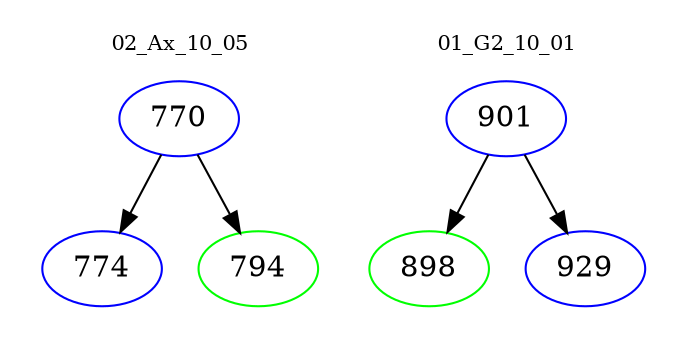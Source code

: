 digraph{
subgraph cluster_0 {
color = white
label = "02_Ax_10_05";
fontsize=10;
T0_770 [label="770", color="blue"]
T0_770 -> T0_774 [color="black"]
T0_774 [label="774", color="blue"]
T0_770 -> T0_794 [color="black"]
T0_794 [label="794", color="green"]
}
subgraph cluster_1 {
color = white
label = "01_G2_10_01";
fontsize=10;
T1_901 [label="901", color="blue"]
T1_901 -> T1_898 [color="black"]
T1_898 [label="898", color="green"]
T1_901 -> T1_929 [color="black"]
T1_929 [label="929", color="blue"]
}
}
